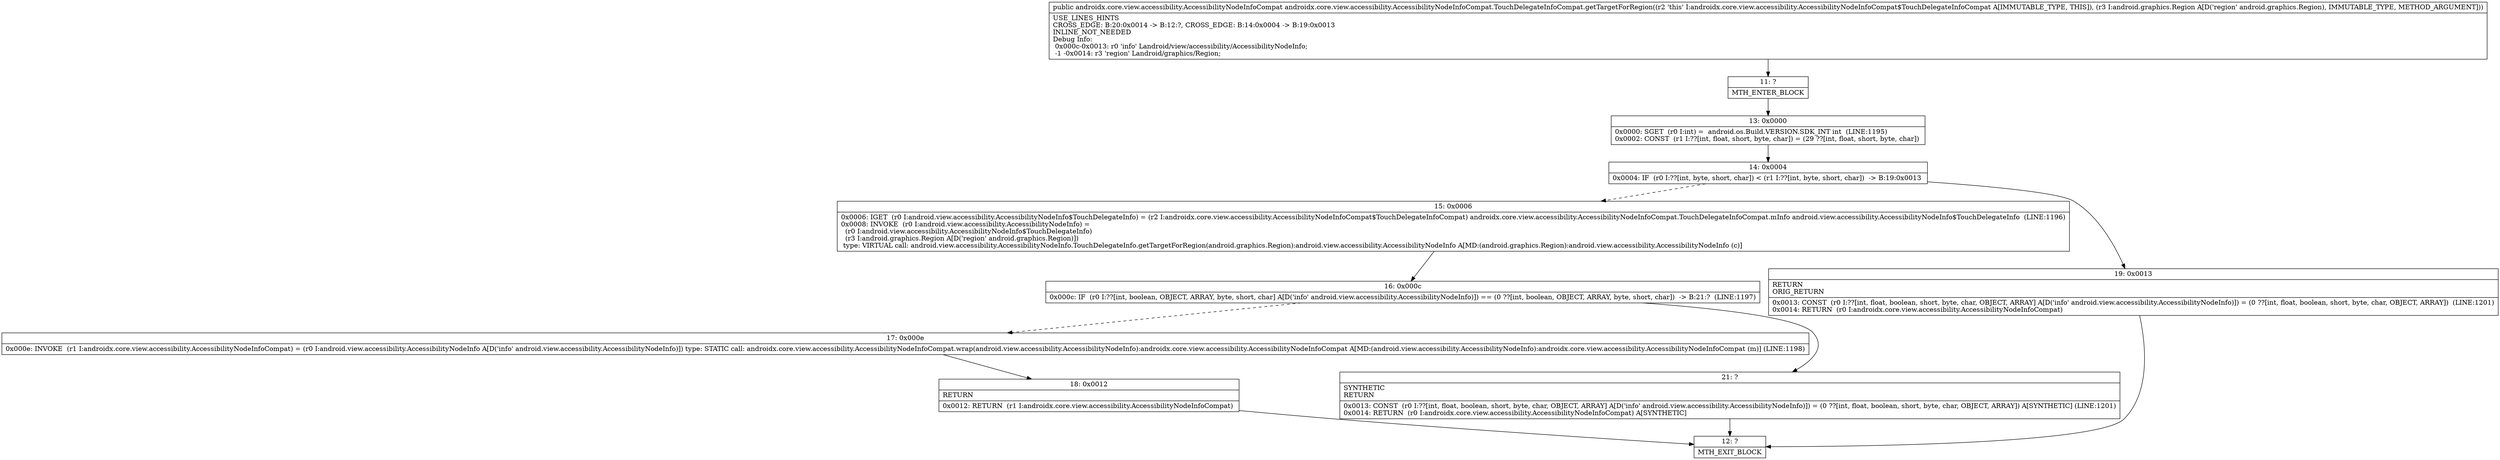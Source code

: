 digraph "CFG forandroidx.core.view.accessibility.AccessibilityNodeInfoCompat.TouchDelegateInfoCompat.getTargetForRegion(Landroid\/graphics\/Region;)Landroidx\/core\/view\/accessibility\/AccessibilityNodeInfoCompat;" {
Node_11 [shape=record,label="{11\:\ ?|MTH_ENTER_BLOCK\l}"];
Node_13 [shape=record,label="{13\:\ 0x0000|0x0000: SGET  (r0 I:int) =  android.os.Build.VERSION.SDK_INT int  (LINE:1195)\l0x0002: CONST  (r1 I:??[int, float, short, byte, char]) = (29 ??[int, float, short, byte, char]) \l}"];
Node_14 [shape=record,label="{14\:\ 0x0004|0x0004: IF  (r0 I:??[int, byte, short, char]) \< (r1 I:??[int, byte, short, char])  \-\> B:19:0x0013 \l}"];
Node_15 [shape=record,label="{15\:\ 0x0006|0x0006: IGET  (r0 I:android.view.accessibility.AccessibilityNodeInfo$TouchDelegateInfo) = (r2 I:androidx.core.view.accessibility.AccessibilityNodeInfoCompat$TouchDelegateInfoCompat) androidx.core.view.accessibility.AccessibilityNodeInfoCompat.TouchDelegateInfoCompat.mInfo android.view.accessibility.AccessibilityNodeInfo$TouchDelegateInfo  (LINE:1196)\l0x0008: INVOKE  (r0 I:android.view.accessibility.AccessibilityNodeInfo) = \l  (r0 I:android.view.accessibility.AccessibilityNodeInfo$TouchDelegateInfo)\l  (r3 I:android.graphics.Region A[D('region' android.graphics.Region)])\l type: VIRTUAL call: android.view.accessibility.AccessibilityNodeInfo.TouchDelegateInfo.getTargetForRegion(android.graphics.Region):android.view.accessibility.AccessibilityNodeInfo A[MD:(android.graphics.Region):android.view.accessibility.AccessibilityNodeInfo (c)]\l}"];
Node_16 [shape=record,label="{16\:\ 0x000c|0x000c: IF  (r0 I:??[int, boolean, OBJECT, ARRAY, byte, short, char] A[D('info' android.view.accessibility.AccessibilityNodeInfo)]) == (0 ??[int, boolean, OBJECT, ARRAY, byte, short, char])  \-\> B:21:?  (LINE:1197)\l}"];
Node_17 [shape=record,label="{17\:\ 0x000e|0x000e: INVOKE  (r1 I:androidx.core.view.accessibility.AccessibilityNodeInfoCompat) = (r0 I:android.view.accessibility.AccessibilityNodeInfo A[D('info' android.view.accessibility.AccessibilityNodeInfo)]) type: STATIC call: androidx.core.view.accessibility.AccessibilityNodeInfoCompat.wrap(android.view.accessibility.AccessibilityNodeInfo):androidx.core.view.accessibility.AccessibilityNodeInfoCompat A[MD:(android.view.accessibility.AccessibilityNodeInfo):androidx.core.view.accessibility.AccessibilityNodeInfoCompat (m)] (LINE:1198)\l}"];
Node_18 [shape=record,label="{18\:\ 0x0012|RETURN\l|0x0012: RETURN  (r1 I:androidx.core.view.accessibility.AccessibilityNodeInfoCompat) \l}"];
Node_12 [shape=record,label="{12\:\ ?|MTH_EXIT_BLOCK\l}"];
Node_21 [shape=record,label="{21\:\ ?|SYNTHETIC\lRETURN\l|0x0013: CONST  (r0 I:??[int, float, boolean, short, byte, char, OBJECT, ARRAY] A[D('info' android.view.accessibility.AccessibilityNodeInfo)]) = (0 ??[int, float, boolean, short, byte, char, OBJECT, ARRAY]) A[SYNTHETIC] (LINE:1201)\l0x0014: RETURN  (r0 I:androidx.core.view.accessibility.AccessibilityNodeInfoCompat) A[SYNTHETIC]\l}"];
Node_19 [shape=record,label="{19\:\ 0x0013|RETURN\lORIG_RETURN\l|0x0013: CONST  (r0 I:??[int, float, boolean, short, byte, char, OBJECT, ARRAY] A[D('info' android.view.accessibility.AccessibilityNodeInfo)]) = (0 ??[int, float, boolean, short, byte, char, OBJECT, ARRAY])  (LINE:1201)\l0x0014: RETURN  (r0 I:androidx.core.view.accessibility.AccessibilityNodeInfoCompat) \l}"];
MethodNode[shape=record,label="{public androidx.core.view.accessibility.AccessibilityNodeInfoCompat androidx.core.view.accessibility.AccessibilityNodeInfoCompat.TouchDelegateInfoCompat.getTargetForRegion((r2 'this' I:androidx.core.view.accessibility.AccessibilityNodeInfoCompat$TouchDelegateInfoCompat A[IMMUTABLE_TYPE, THIS]), (r3 I:android.graphics.Region A[D('region' android.graphics.Region), IMMUTABLE_TYPE, METHOD_ARGUMENT]))  | USE_LINES_HINTS\lCROSS_EDGE: B:20:0x0014 \-\> B:12:?, CROSS_EDGE: B:14:0x0004 \-\> B:19:0x0013\lINLINE_NOT_NEEDED\lDebug Info:\l  0x000c\-0x0013: r0 'info' Landroid\/view\/accessibility\/AccessibilityNodeInfo;\l  \-1 \-0x0014: r3 'region' Landroid\/graphics\/Region;\l}"];
MethodNode -> Node_11;Node_11 -> Node_13;
Node_13 -> Node_14;
Node_14 -> Node_15[style=dashed];
Node_14 -> Node_19;
Node_15 -> Node_16;
Node_16 -> Node_17[style=dashed];
Node_16 -> Node_21;
Node_17 -> Node_18;
Node_18 -> Node_12;
Node_21 -> Node_12;
Node_19 -> Node_12;
}

